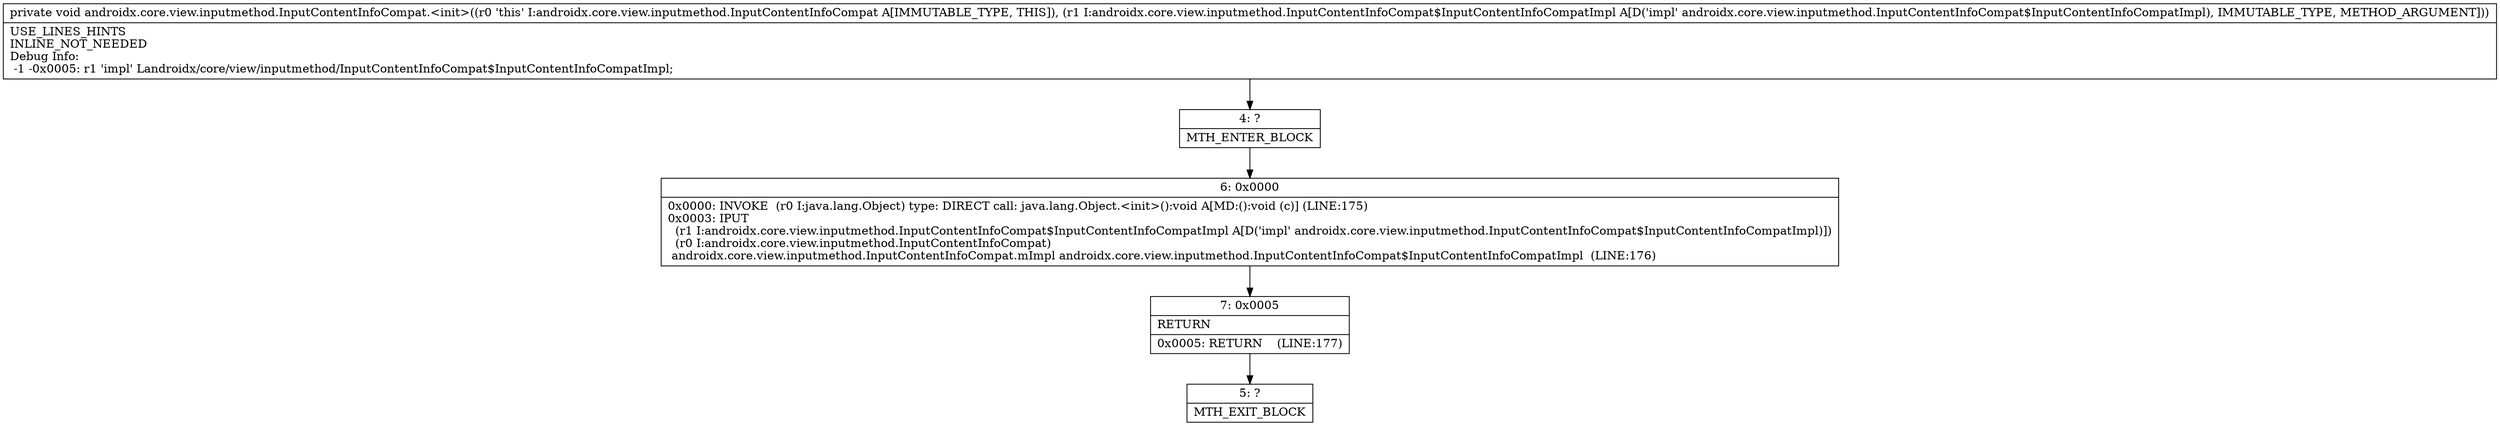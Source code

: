 digraph "CFG forandroidx.core.view.inputmethod.InputContentInfoCompat.\<init\>(Landroidx\/core\/view\/inputmethod\/InputContentInfoCompat$InputContentInfoCompatImpl;)V" {
Node_4 [shape=record,label="{4\:\ ?|MTH_ENTER_BLOCK\l}"];
Node_6 [shape=record,label="{6\:\ 0x0000|0x0000: INVOKE  (r0 I:java.lang.Object) type: DIRECT call: java.lang.Object.\<init\>():void A[MD:():void (c)] (LINE:175)\l0x0003: IPUT  \l  (r1 I:androidx.core.view.inputmethod.InputContentInfoCompat$InputContentInfoCompatImpl A[D('impl' androidx.core.view.inputmethod.InputContentInfoCompat$InputContentInfoCompatImpl)])\l  (r0 I:androidx.core.view.inputmethod.InputContentInfoCompat)\l androidx.core.view.inputmethod.InputContentInfoCompat.mImpl androidx.core.view.inputmethod.InputContentInfoCompat$InputContentInfoCompatImpl  (LINE:176)\l}"];
Node_7 [shape=record,label="{7\:\ 0x0005|RETURN\l|0x0005: RETURN    (LINE:177)\l}"];
Node_5 [shape=record,label="{5\:\ ?|MTH_EXIT_BLOCK\l}"];
MethodNode[shape=record,label="{private void androidx.core.view.inputmethod.InputContentInfoCompat.\<init\>((r0 'this' I:androidx.core.view.inputmethod.InputContentInfoCompat A[IMMUTABLE_TYPE, THIS]), (r1 I:androidx.core.view.inputmethod.InputContentInfoCompat$InputContentInfoCompatImpl A[D('impl' androidx.core.view.inputmethod.InputContentInfoCompat$InputContentInfoCompatImpl), IMMUTABLE_TYPE, METHOD_ARGUMENT]))  | USE_LINES_HINTS\lINLINE_NOT_NEEDED\lDebug Info:\l  \-1 \-0x0005: r1 'impl' Landroidx\/core\/view\/inputmethod\/InputContentInfoCompat$InputContentInfoCompatImpl;\l}"];
MethodNode -> Node_4;Node_4 -> Node_6;
Node_6 -> Node_7;
Node_7 -> Node_5;
}

